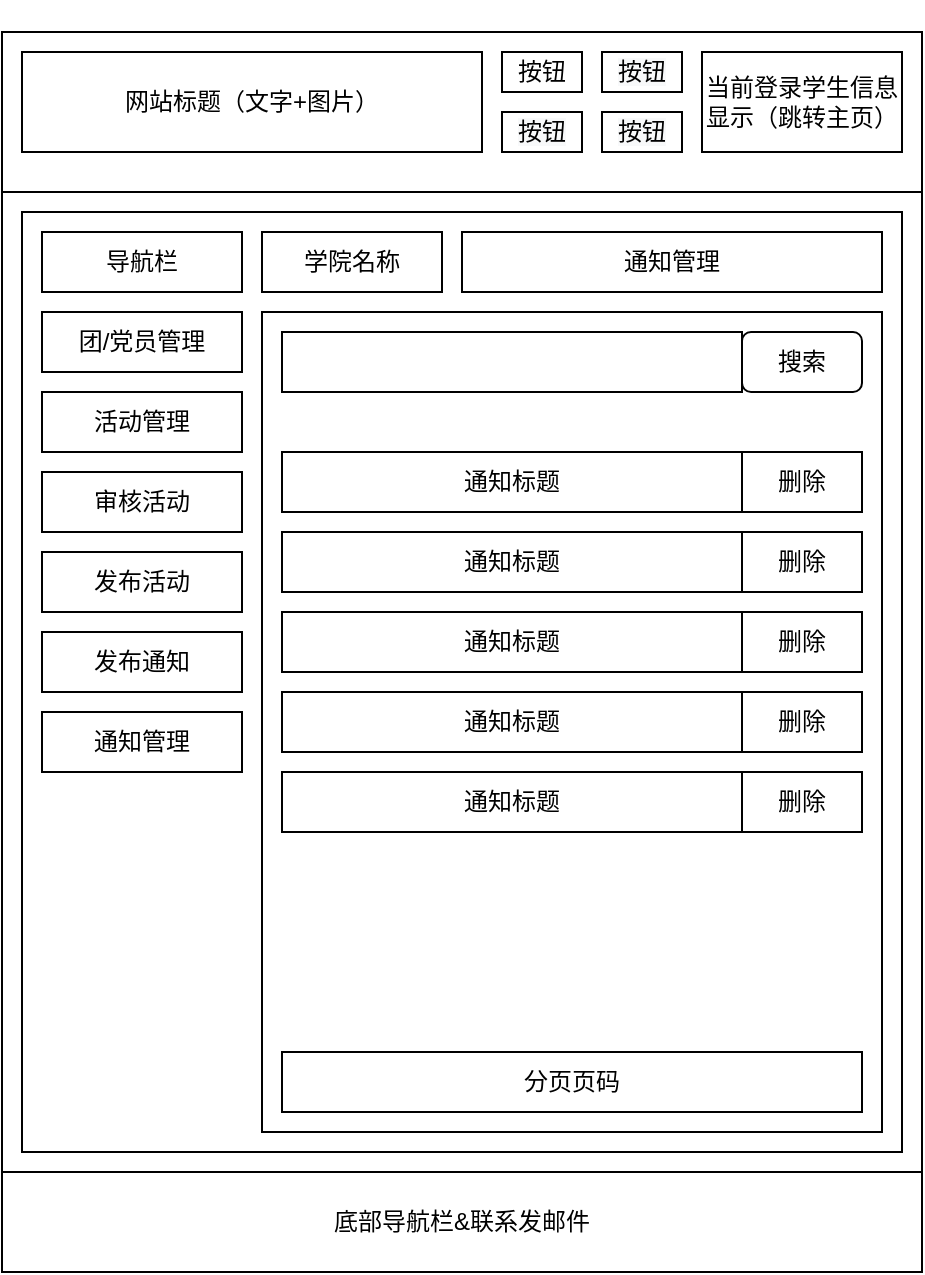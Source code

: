 <mxfile version="13.5.1" type="device"><diagram id="lIO5LTM7eZPaQRJZY7qq" name="Page-1"><mxGraphModel dx="1264" dy="601" grid="1" gridSize="10" guides="1" tooltips="1" connect="1" arrows="1" fold="1" page="1" pageScale="1" pageWidth="827" pageHeight="1169" math="0" shadow="0"><root><mxCell id="0"/><mxCell id="1" parent="0"/><mxCell id="_pJhmvkSa_Gs6LftZB0_-2" value="" style="rounded=0;whiteSpace=wrap;html=1;" parent="1" vertex="1"><mxGeometry x="180" y="30" width="460" height="620" as="geometry"/></mxCell><mxCell id="n9VIl0Bt8xTa1ZwPOJq0-23" value="底部导航栏&amp;amp;联系发邮件" style="rounded=0;whiteSpace=wrap;html=1;" parent="1" vertex="1"><mxGeometry x="180" y="600" width="460" height="50" as="geometry"/></mxCell><mxCell id="ms1DL1cAqzHiM8Jy2DLP-1" value="" style="rounded=0;whiteSpace=wrap;html=1;" parent="1" vertex="1"><mxGeometry x="180" y="30" width="460" height="80" as="geometry"/></mxCell><mxCell id="_pJhmvkSa_Gs6LftZB0_-3" value="网站标题（文字+图片）" style="rounded=0;whiteSpace=wrap;html=1;" parent="1" vertex="1"><mxGeometry x="190" y="40" width="230" height="50" as="geometry"/></mxCell><mxCell id="_pJhmvkSa_Gs6LftZB0_-6" value="当前登录学生信息显示（跳转主页）" style="rounded=0;whiteSpace=wrap;html=1;" parent="1" vertex="1"><mxGeometry x="530" y="40" width="100" height="50" as="geometry"/></mxCell><mxCell id="_pJhmvkSa_Gs6LftZB0_-17" value="按钮" style="rounded=0;whiteSpace=wrap;html=1;" parent="1" vertex="1"><mxGeometry x="430" y="40" width="40" height="20" as="geometry"/></mxCell><mxCell id="_pJhmvkSa_Gs6LftZB0_-18" value="&#10;&#10;&lt;span style=&quot;color: rgb(0, 0, 0); font-family: helvetica; font-size: 12px; font-style: normal; font-weight: 400; letter-spacing: normal; text-align: center; text-indent: 0px; text-transform: none; word-spacing: 0px; background-color: rgb(248, 249, 250); display: inline; float: none;&quot;&gt;按钮&lt;/span&gt;&#10;&#10;" style="rounded=0;whiteSpace=wrap;html=1;" parent="1" vertex="1"><mxGeometry x="480" y="40" width="40" height="20" as="geometry"/></mxCell><mxCell id="_pJhmvkSa_Gs6LftZB0_-19" value="&#10;&#10;&lt;span style=&quot;color: rgb(0, 0, 0); font-family: helvetica; font-size: 12px; font-style: normal; font-weight: 400; letter-spacing: normal; text-align: center; text-indent: 0px; text-transform: none; word-spacing: 0px; background-color: rgb(248, 249, 250); display: inline; float: none;&quot;&gt;按钮&lt;/span&gt;&#10;&#10;" style="rounded=0;whiteSpace=wrap;html=1;" parent="1" vertex="1"><mxGeometry x="430" y="70" width="40" height="20" as="geometry"/></mxCell><mxCell id="_pJhmvkSa_Gs6LftZB0_-20" value="&#10;&#10;&lt;span style=&quot;color: rgb(0, 0, 0); font-family: helvetica; font-size: 12px; font-style: normal; font-weight: 400; letter-spacing: normal; text-align: center; text-indent: 0px; text-transform: none; word-spacing: 0px; background-color: rgb(248, 249, 250); display: inline; float: none;&quot;&gt;按钮&lt;/span&gt;&#10;&#10;" style="rounded=0;whiteSpace=wrap;html=1;" parent="1" vertex="1"><mxGeometry x="480" y="70" width="40" height="20" as="geometry"/></mxCell><mxCell id="XomM6D00v7QlfE5brnaY-1" value="" style="rounded=0;whiteSpace=wrap;html=1;" parent="1" vertex="1"><mxGeometry x="190" y="120" width="440" height="470" as="geometry"/></mxCell><mxCell id="n_mjgkeBXvZYisji6T3Q-2" value="团/党员管理" style="rounded=0;whiteSpace=wrap;html=1;" parent="1" vertex="1"><mxGeometry x="200" y="170" width="100" height="30" as="geometry"/></mxCell><mxCell id="n_mjgkeBXvZYisji6T3Q-7" value="活动管理" style="rounded=0;whiteSpace=wrap;html=1;" parent="1" vertex="1"><mxGeometry x="200" y="210" width="100" height="30" as="geometry"/></mxCell><mxCell id="n_mjgkeBXvZYisji6T3Q-8" value="审核活动" style="rounded=0;whiteSpace=wrap;html=1;" parent="1" vertex="1"><mxGeometry x="200" y="250" width="100" height="30" as="geometry"/></mxCell><mxCell id="n_mjgkeBXvZYisji6T3Q-9" value="发布活动" style="rounded=0;whiteSpace=wrap;html=1;" parent="1" vertex="1"><mxGeometry x="200" y="290" width="100" height="30" as="geometry"/></mxCell><mxCell id="n_mjgkeBXvZYisji6T3Q-12" value="" style="rounded=0;whiteSpace=wrap;html=1;" parent="1" vertex="1"><mxGeometry x="310" y="170" width="310" height="410" as="geometry"/></mxCell><mxCell id="n_mjgkeBXvZYisji6T3Q-13" value="导航栏" style="rounded=0;whiteSpace=wrap;html=1;" parent="1" vertex="1"><mxGeometry x="200" y="130" width="100" height="30" as="geometry"/></mxCell><mxCell id="jOF39U6jE7sDw7EtwZ2a-1" value="发布通知" style="rounded=0;whiteSpace=wrap;html=1;" parent="1" vertex="1"><mxGeometry x="200" y="330" width="100" height="30" as="geometry"/></mxCell><mxCell id="KHAxvb5xrJsZDJKTFCWF-1" value="通知管理" style="rounded=0;whiteSpace=wrap;html=1;" parent="1" vertex="1"><mxGeometry x="410" y="130" width="210" height="30" as="geometry"/></mxCell><mxCell id="KHAxvb5xrJsZDJKTFCWF-2" value="学院名称" style="rounded=0;whiteSpace=wrap;html=1;" parent="1" vertex="1"><mxGeometry x="310" y="130" width="90" height="30" as="geometry"/></mxCell><mxCell id="v76fpNSNQUqg2mxoanuN-1" value="通知管理" style="rounded=0;whiteSpace=wrap;html=1;" parent="1" vertex="1"><mxGeometry x="200" y="370" width="100" height="30" as="geometry"/></mxCell><mxCell id="v76fpNSNQUqg2mxoanuN-2" value="" style="rounded=0;whiteSpace=wrap;html=1;" parent="1" vertex="1"><mxGeometry x="320" y="240" width="290" height="30" as="geometry"/></mxCell><mxCell id="v76fpNSNQUqg2mxoanuN-3" value="通知标题" style="rounded=0;whiteSpace=wrap;html=1;" parent="1" vertex="1"><mxGeometry x="320" y="240" width="230" height="30" as="geometry"/></mxCell><mxCell id="v76fpNSNQUqg2mxoanuN-4" value="删除" style="rounded=0;whiteSpace=wrap;html=1;" parent="1" vertex="1"><mxGeometry x="550" y="240" width="60" height="30" as="geometry"/></mxCell><mxCell id="v76fpNSNQUqg2mxoanuN-8" value="" style="rounded=0;whiteSpace=wrap;html=1;" parent="1" vertex="1"><mxGeometry x="320" y="280" width="290" height="30" as="geometry"/></mxCell><mxCell id="v76fpNSNQUqg2mxoanuN-9" value="通知标题" style="rounded=0;whiteSpace=wrap;html=1;" parent="1" vertex="1"><mxGeometry x="320" y="280" width="230" height="30" as="geometry"/></mxCell><mxCell id="v76fpNSNQUqg2mxoanuN-10" value="删除" style="rounded=0;whiteSpace=wrap;html=1;" parent="1" vertex="1"><mxGeometry x="550" y="280" width="60" height="30" as="geometry"/></mxCell><mxCell id="v76fpNSNQUqg2mxoanuN-11" value="" style="rounded=0;whiteSpace=wrap;html=1;" parent="1" vertex="1"><mxGeometry x="320" y="320" width="290" height="30" as="geometry"/></mxCell><mxCell id="v76fpNSNQUqg2mxoanuN-12" value="通知标题" style="rounded=0;whiteSpace=wrap;html=1;" parent="1" vertex="1"><mxGeometry x="320" y="320" width="230" height="30" as="geometry"/></mxCell><mxCell id="v76fpNSNQUqg2mxoanuN-13" value="删除" style="rounded=0;whiteSpace=wrap;html=1;" parent="1" vertex="1"><mxGeometry x="550" y="320" width="60" height="30" as="geometry"/></mxCell><mxCell id="v76fpNSNQUqg2mxoanuN-14" value="" style="rounded=0;whiteSpace=wrap;html=1;" parent="1" vertex="1"><mxGeometry x="320" y="360" width="290" height="30" as="geometry"/></mxCell><mxCell id="v76fpNSNQUqg2mxoanuN-15" value="通知标题" style="rounded=0;whiteSpace=wrap;html=1;" parent="1" vertex="1"><mxGeometry x="320" y="360" width="230" height="30" as="geometry"/></mxCell><mxCell id="v76fpNSNQUqg2mxoanuN-16" value="删除" style="rounded=0;whiteSpace=wrap;html=1;" parent="1" vertex="1"><mxGeometry x="550" y="360" width="60" height="30" as="geometry"/></mxCell><mxCell id="v76fpNSNQUqg2mxoanuN-17" value="" style="rounded=0;whiteSpace=wrap;html=1;" parent="1" vertex="1"><mxGeometry x="320" y="400" width="290" height="30" as="geometry"/></mxCell><mxCell id="v76fpNSNQUqg2mxoanuN-18" value="通知标题" style="rounded=0;whiteSpace=wrap;html=1;" parent="1" vertex="1"><mxGeometry x="320" y="400" width="230" height="30" as="geometry"/></mxCell><mxCell id="v76fpNSNQUqg2mxoanuN-19" value="删除" style="rounded=0;whiteSpace=wrap;html=1;" parent="1" vertex="1"><mxGeometry x="550" y="400" width="60" height="30" as="geometry"/></mxCell><mxCell id="v76fpNSNQUqg2mxoanuN-20" value="分页页码" style="rounded=0;whiteSpace=wrap;html=1;" parent="1" vertex="1"><mxGeometry x="320" y="540" width="290" height="30" as="geometry"/></mxCell><mxCell id="hEFGR1om91IJcESAc_lP-1" value="" style="rounded=0;whiteSpace=wrap;html=1;" vertex="1" parent="1"><mxGeometry x="320" y="180" width="230" height="30" as="geometry"/></mxCell><mxCell id="hEFGR1om91IJcESAc_lP-2" value="搜索" style="rounded=1;whiteSpace=wrap;html=1;" vertex="1" parent="1"><mxGeometry x="550" y="180" width="60" height="30" as="geometry"/></mxCell></root></mxGraphModel></diagram></mxfile>